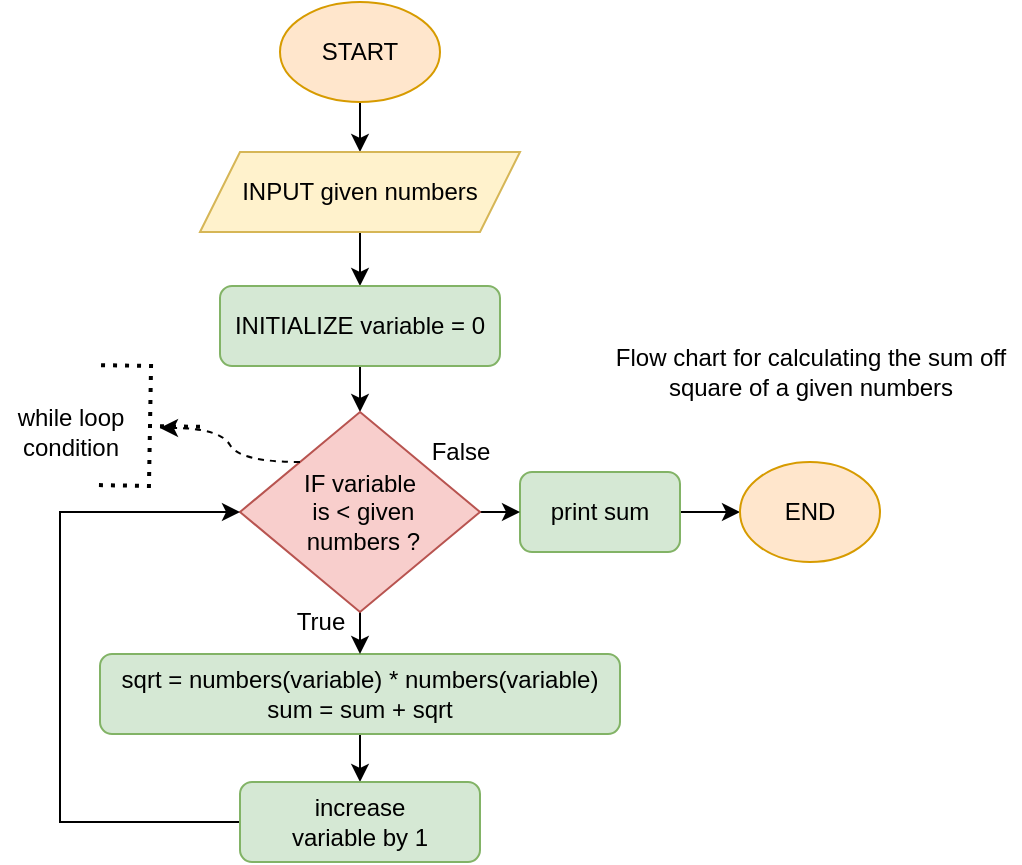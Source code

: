 <mxfile version="17.1.3" type="github">
  <diagram id="C5RBs43oDa-KdzZeNtuy" name="Page-1">
    <mxGraphModel dx="1102" dy="640" grid="1" gridSize="10" guides="1" tooltips="1" connect="1" arrows="1" fold="1" page="1" pageScale="1" pageWidth="827" pageHeight="1169" background="none" math="0" shadow="0">
      <root>
        <mxCell id="WIyWlLk6GJQsqaUBKTNV-0" />
        <mxCell id="WIyWlLk6GJQsqaUBKTNV-1" parent="WIyWlLk6GJQsqaUBKTNV-0" />
        <mxCell id="CR0wy_OZubZaUzj732sK-26" style="edgeStyle=none;rounded=0;orthogonalLoop=1;jettySize=auto;html=1;exitX=0.5;exitY=1;exitDx=0;exitDy=0;entryX=0.5;entryY=0;entryDx=0;entryDy=0;" edge="1" parent="WIyWlLk6GJQsqaUBKTNV-1" source="WIyWlLk6GJQsqaUBKTNV-11" target="CR0wy_OZubZaUzj732sK-9">
          <mxGeometry relative="1" as="geometry" />
        </mxCell>
        <mxCell id="WIyWlLk6GJQsqaUBKTNV-11" value="&lt;div&gt;sqrt = numbers(variable) * numbers(variable)&lt;/div&gt;&lt;div&gt;sum = sum + sqrt&lt;br&gt;&lt;/div&gt;" style="rounded=1;whiteSpace=wrap;html=1;fontSize=12;glass=0;strokeWidth=1;shadow=0;fillColor=#d5e8d4;strokeColor=#82b366;" parent="WIyWlLk6GJQsqaUBKTNV-1" vertex="1">
          <mxGeometry x="90" y="356" width="260" height="40" as="geometry" />
        </mxCell>
        <mxCell id="CR0wy_OZubZaUzj732sK-30" style="edgeStyle=orthogonalEdgeStyle;rounded=0;orthogonalLoop=1;jettySize=auto;html=1;exitX=1;exitY=0.5;exitDx=0;exitDy=0;entryX=0;entryY=0.5;entryDx=0;entryDy=0;" edge="1" parent="WIyWlLk6GJQsqaUBKTNV-1" source="WIyWlLk6GJQsqaUBKTNV-12" target="CR0wy_OZubZaUzj732sK-8">
          <mxGeometry relative="1" as="geometry" />
        </mxCell>
        <mxCell id="WIyWlLk6GJQsqaUBKTNV-12" value="print sum" style="rounded=1;whiteSpace=wrap;html=1;fontSize=12;glass=0;strokeWidth=1;shadow=0;fillColor=#d5e8d4;strokeColor=#82b366;" parent="WIyWlLk6GJQsqaUBKTNV-1" vertex="1">
          <mxGeometry x="300" y="265" width="80" height="40" as="geometry" />
        </mxCell>
        <mxCell id="CR0wy_OZubZaUzj732sK-22" style="edgeStyle=none;rounded=0;orthogonalLoop=1;jettySize=auto;html=1;exitX=0.5;exitY=1;exitDx=0;exitDy=0;entryX=0.5;entryY=0;entryDx=0;entryDy=0;" edge="1" parent="WIyWlLk6GJQsqaUBKTNV-1" source="CR0wy_OZubZaUzj732sK-2" target="CR0wy_OZubZaUzj732sK-3">
          <mxGeometry relative="1" as="geometry" />
        </mxCell>
        <mxCell id="CR0wy_OZubZaUzj732sK-2" value="START" style="ellipse;whiteSpace=wrap;html=1;shadow=0;fillColor=#ffe6cc;strokeColor=#d79b00;" vertex="1" parent="WIyWlLk6GJQsqaUBKTNV-1">
          <mxGeometry x="180" y="30" width="80" height="50" as="geometry" />
        </mxCell>
        <mxCell id="CR0wy_OZubZaUzj732sK-23" style="edgeStyle=none;rounded=0;orthogonalLoop=1;jettySize=auto;html=1;exitX=0.5;exitY=1;exitDx=0;exitDy=0;entryX=0.5;entryY=0;entryDx=0;entryDy=0;" edge="1" parent="WIyWlLk6GJQsqaUBKTNV-1" source="CR0wy_OZubZaUzj732sK-3" target="CR0wy_OZubZaUzj732sK-6">
          <mxGeometry relative="1" as="geometry" />
        </mxCell>
        <mxCell id="CR0wy_OZubZaUzj732sK-3" value="INPUT given numbers" style="shape=parallelogram;perimeter=parallelogramPerimeter;whiteSpace=wrap;html=1;fixedSize=1;fillColor=#fff2cc;strokeColor=#d6b656;" vertex="1" parent="WIyWlLk6GJQsqaUBKTNV-1">
          <mxGeometry x="140" y="105" width="160" height="40" as="geometry" />
        </mxCell>
        <mxCell id="CR0wy_OZubZaUzj732sK-24" style="edgeStyle=none;rounded=0;orthogonalLoop=1;jettySize=auto;html=1;exitX=0.5;exitY=1;exitDx=0;exitDy=0;entryX=0.5;entryY=0;entryDx=0;entryDy=0;" edge="1" parent="WIyWlLk6GJQsqaUBKTNV-1" source="CR0wy_OZubZaUzj732sK-6" target="CR0wy_OZubZaUzj732sK-7">
          <mxGeometry relative="1" as="geometry" />
        </mxCell>
        <mxCell id="CR0wy_OZubZaUzj732sK-6" value="INITIALIZE variable = 0 " style="rounded=1;whiteSpace=wrap;html=1;fillColor=#d5e8d4;strokeColor=#82b366;" vertex="1" parent="WIyWlLk6GJQsqaUBKTNV-1">
          <mxGeometry x="150" y="172" width="140" height="40" as="geometry" />
        </mxCell>
        <mxCell id="CR0wy_OZubZaUzj732sK-25" style="edgeStyle=none;rounded=0;orthogonalLoop=1;jettySize=auto;html=1;exitX=0.5;exitY=1;exitDx=0;exitDy=0;entryX=0.5;entryY=0;entryDx=0;entryDy=0;" edge="1" parent="WIyWlLk6GJQsqaUBKTNV-1" source="CR0wy_OZubZaUzj732sK-7" target="WIyWlLk6GJQsqaUBKTNV-11">
          <mxGeometry relative="1" as="geometry" />
        </mxCell>
        <mxCell id="CR0wy_OZubZaUzj732sK-29" style="edgeStyle=orthogonalEdgeStyle;rounded=0;orthogonalLoop=1;jettySize=auto;html=1;exitX=1;exitY=0.5;exitDx=0;exitDy=0;entryX=0;entryY=0.5;entryDx=0;entryDy=0;" edge="1" parent="WIyWlLk6GJQsqaUBKTNV-1" source="CR0wy_OZubZaUzj732sK-7" target="WIyWlLk6GJQsqaUBKTNV-12">
          <mxGeometry relative="1" as="geometry" />
        </mxCell>
        <mxCell id="CR0wy_OZubZaUzj732sK-7" value="&lt;div&gt;IF variable&lt;/div&gt;&lt;div&gt;&amp;nbsp;is &amp;lt; given&lt;/div&gt;&lt;div&gt;&amp;nbsp;numbers ?&lt;br&gt;&lt;/div&gt;" style="rhombus;whiteSpace=wrap;html=1;fillColor=#f8cecc;strokeColor=#b85450;" vertex="1" parent="WIyWlLk6GJQsqaUBKTNV-1">
          <mxGeometry x="160" y="235" width="120" height="100" as="geometry" />
        </mxCell>
        <mxCell id="CR0wy_OZubZaUzj732sK-8" value="END" style="ellipse;whiteSpace=wrap;html=1;fillColor=#ffe6cc;strokeColor=#d79b00;" vertex="1" parent="WIyWlLk6GJQsqaUBKTNV-1">
          <mxGeometry x="410" y="260" width="70" height="50" as="geometry" />
        </mxCell>
        <mxCell id="CR0wy_OZubZaUzj732sK-31" style="edgeStyle=orthogonalEdgeStyle;rounded=0;orthogonalLoop=1;jettySize=auto;html=1;exitX=0;exitY=0.5;exitDx=0;exitDy=0;entryX=0;entryY=0.5;entryDx=0;entryDy=0;" edge="1" parent="WIyWlLk6GJQsqaUBKTNV-1" source="CR0wy_OZubZaUzj732sK-9" target="CR0wy_OZubZaUzj732sK-7">
          <mxGeometry relative="1" as="geometry">
            <Array as="points">
              <mxPoint x="70" y="440" />
              <mxPoint x="70" y="285" />
            </Array>
          </mxGeometry>
        </mxCell>
        <mxCell id="CR0wy_OZubZaUzj732sK-9" value="&lt;div&gt;increase&lt;/div&gt;&lt;div&gt;variable by 1&lt;br&gt;&lt;/div&gt;" style="rounded=1;whiteSpace=wrap;html=1;shadow=0;fillColor=#d5e8d4;strokeColor=#82b366;" vertex="1" parent="WIyWlLk6GJQsqaUBKTNV-1">
          <mxGeometry x="160" y="420" width="120" height="40" as="geometry" />
        </mxCell>
        <mxCell id="CR0wy_OZubZaUzj732sK-12" value="" style="strokeWidth=2;html=1;shape=mxgraph.flowchart.annotation_2;align=left;labelPosition=right;pointerEvents=1;shadow=0;dashed=1;rotation=-179;dashPattern=1 2;" vertex="1" parent="WIyWlLk6GJQsqaUBKTNV-1">
          <mxGeometry x="90" y="212" width="50" height="60" as="geometry" />
        </mxCell>
        <mxCell id="CR0wy_OZubZaUzj732sK-14" value="" style="edgeStyle=entityRelationEdgeStyle;orthogonalLoop=1;jettySize=auto;html=1;curved=1;dashed=1;entryX=0.4;entryY=0.485;entryDx=0;entryDy=0;entryPerimeter=0;exitX=0;exitY=0;exitDx=0;exitDy=0;" edge="1" parent="WIyWlLk6GJQsqaUBKTNV-1" source="CR0wy_OZubZaUzj732sK-7" target="CR0wy_OZubZaUzj732sK-12">
          <mxGeometry relative="1" as="geometry">
            <mxPoint x="190" y="255" as="sourcePoint" />
          </mxGeometry>
        </mxCell>
        <mxCell id="CR0wy_OZubZaUzj732sK-15" value="&lt;div&gt;while loop&lt;br&gt;&lt;/div&gt;&lt;div&gt;condition&lt;br&gt;&lt;/div&gt;" style="text;html=1;align=center;verticalAlign=middle;resizable=0;points=[];autosize=1;strokeColor=none;fillColor=none;" vertex="1" parent="WIyWlLk6GJQsqaUBKTNV-1">
          <mxGeometry x="40" y="230" width="70" height="30" as="geometry" />
        </mxCell>
        <mxCell id="CR0wy_OZubZaUzj732sK-16" value="&lt;div&gt;Flow chart for calculating the sum off&lt;/div&gt;&lt;div&gt;square of a given numbers&lt;br&gt;&lt;/div&gt;" style="text;html=1;align=center;verticalAlign=middle;resizable=0;points=[];autosize=1;strokeColor=none;fillColor=none;" vertex="1" parent="WIyWlLk6GJQsqaUBKTNV-1">
          <mxGeometry x="340" y="200" width="210" height="30" as="geometry" />
        </mxCell>
        <mxCell id="CR0wy_OZubZaUzj732sK-32" value="False" style="text;html=1;align=center;verticalAlign=middle;resizable=0;points=[];autosize=1;strokeColor=none;fillColor=none;" vertex="1" parent="WIyWlLk6GJQsqaUBKTNV-1">
          <mxGeometry x="250" y="245" width="40" height="20" as="geometry" />
        </mxCell>
        <mxCell id="CR0wy_OZubZaUzj732sK-34" value="True" style="text;html=1;align=center;verticalAlign=middle;resizable=0;points=[];autosize=1;strokeColor=none;fillColor=none;" vertex="1" parent="WIyWlLk6GJQsqaUBKTNV-1">
          <mxGeometry x="180" y="330" width="40" height="20" as="geometry" />
        </mxCell>
      </root>
    </mxGraphModel>
  </diagram>
</mxfile>
